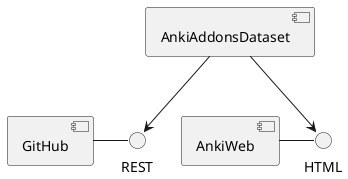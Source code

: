 @startuml
'https://plantuml.com/component-diagram

component AnkiAddonsDataset
component AnkiWeb
component GitHub

interface "REST" as GitHubRest
interface "HTML" as AnkiWebHtml

GitHub - GitHubRest
AnkiWeb - AnkiWebHtml

AnkiAddonsDataset --> AnkiWebHtml
AnkiAddonsDataset --> GitHubRest

@enduml